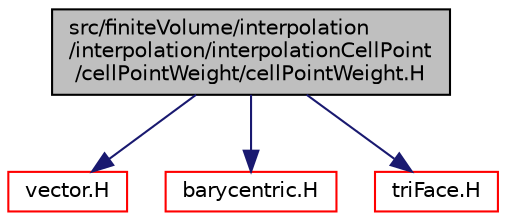 digraph "src/finiteVolume/interpolation/interpolation/interpolationCellPoint/cellPointWeight/cellPointWeight.H"
{
  bgcolor="transparent";
  edge [fontname="Helvetica",fontsize="10",labelfontname="Helvetica",labelfontsize="10"];
  node [fontname="Helvetica",fontsize="10",shape=record];
  Node1 [label="src/finiteVolume/interpolation\l/interpolation/interpolationCellPoint\l/cellPointWeight/cellPointWeight.H",height=0.2,width=0.4,color="black", fillcolor="grey75", style="filled" fontcolor="black"];
  Node1 -> Node2 [color="midnightblue",fontsize="10",style="solid",fontname="Helvetica"];
  Node2 [label="vector.H",height=0.2,width=0.4,color="red",URL="$vector_8H.html"];
  Node1 -> Node3 [color="midnightblue",fontsize="10",style="solid",fontname="Helvetica"];
  Node3 [label="barycentric.H",height=0.2,width=0.4,color="red",URL="$barycentric_8H.html"];
  Node1 -> Node4 [color="midnightblue",fontsize="10",style="solid",fontname="Helvetica"];
  Node4 [label="triFace.H",height=0.2,width=0.4,color="red",URL="$triFace_8H.html"];
}
